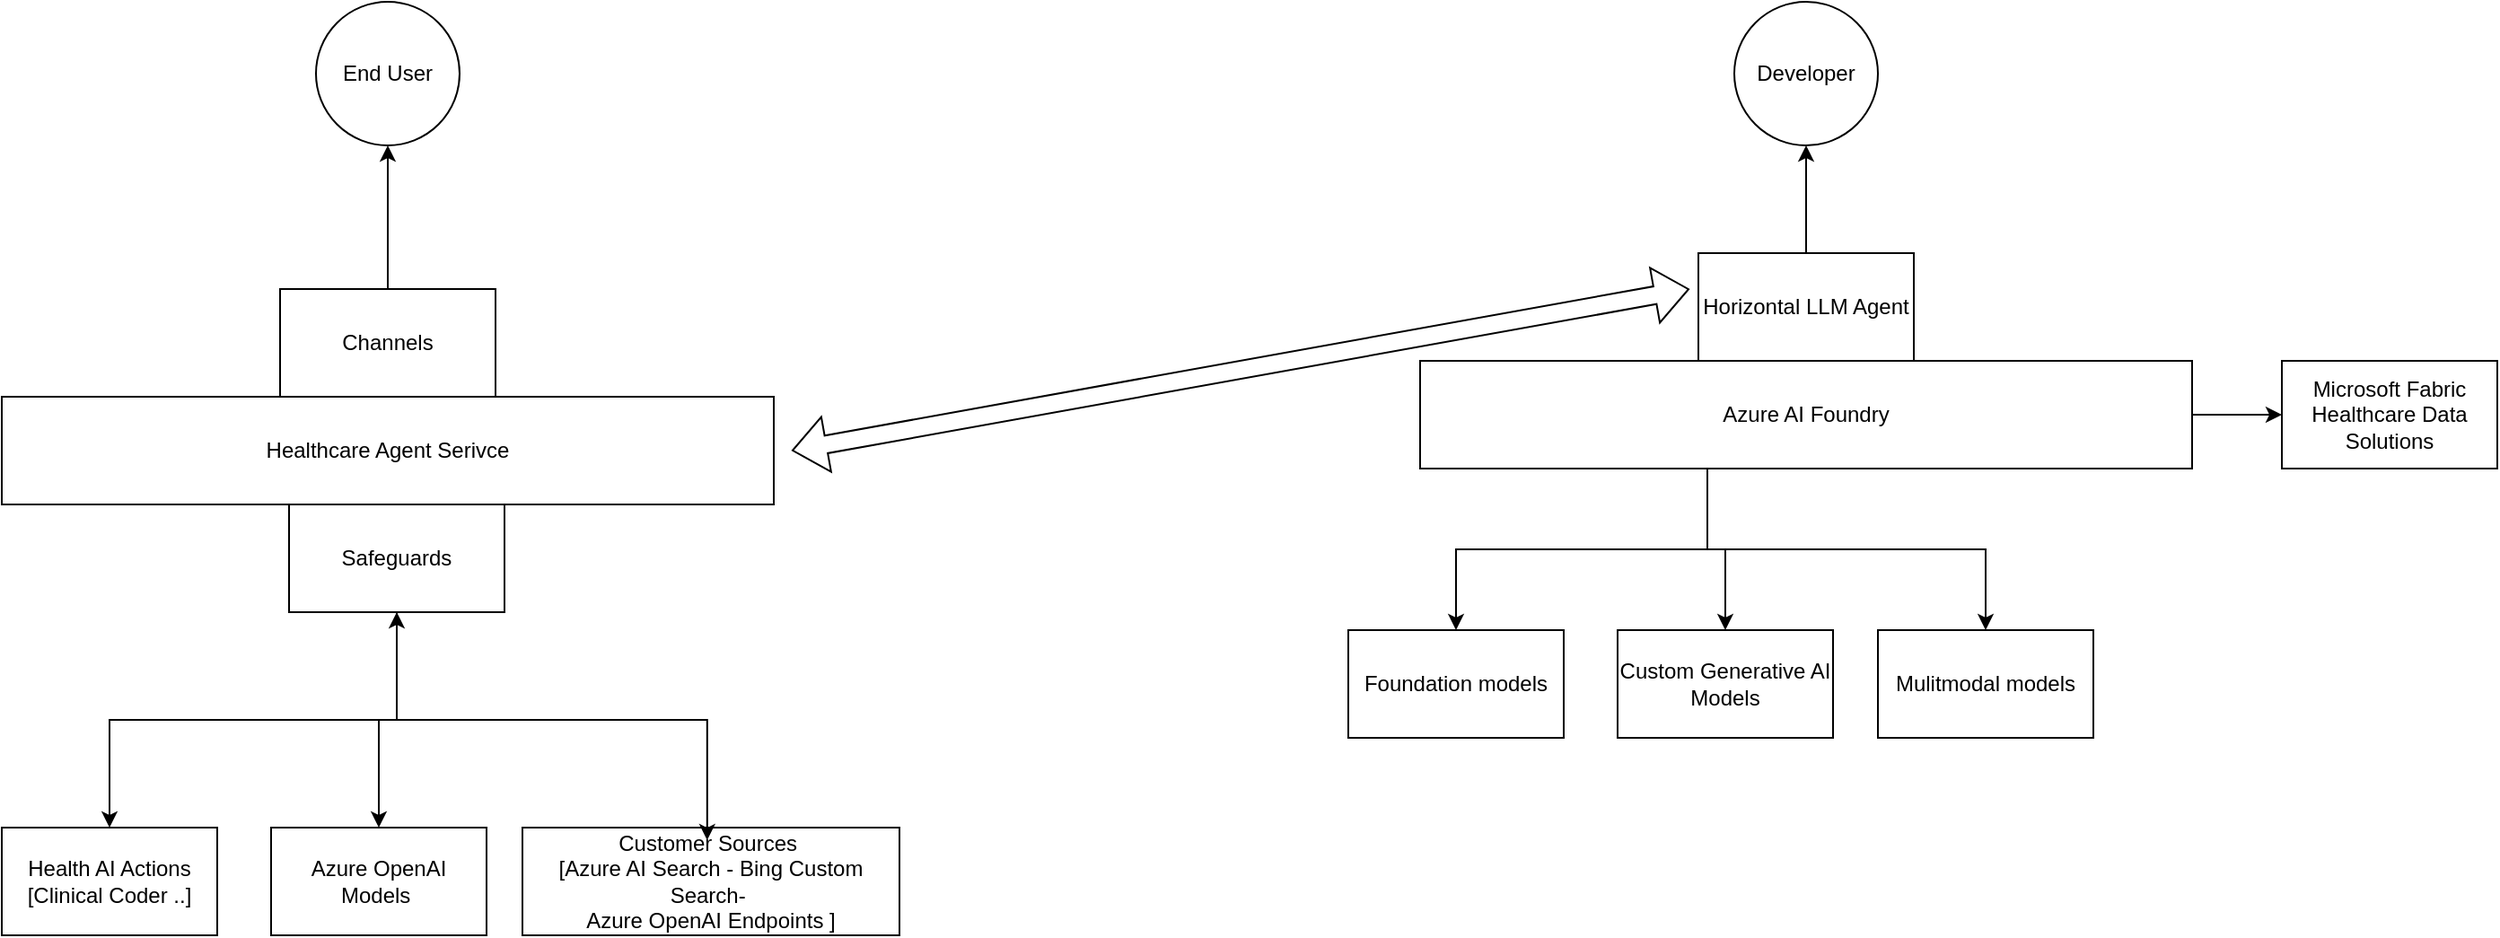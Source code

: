 <mxfile version="25.0.3">
  <diagram name="Page-1" id="oXzqOnqRrlNYsaZt06Ob">
    <mxGraphModel dx="2026" dy="1146" grid="1" gridSize="10" guides="1" tooltips="1" connect="1" arrows="1" fold="1" page="1" pageScale="1" pageWidth="850" pageHeight="1100" math="0" shadow="0">
      <root>
        <mxCell id="0" />
        <mxCell id="1" parent="0" />
        <mxCell id="4kDKlUOtYcbysC6qOFbE-1" value="" style="edgeStyle=orthogonalEdgeStyle;rounded=0;orthogonalLoop=1;jettySize=auto;html=1;" edge="1" parent="1" source="4kDKlUOtYcbysC6qOFbE-6" target="4kDKlUOtYcbysC6qOFbE-8">
          <mxGeometry relative="1" as="geometry" />
        </mxCell>
        <mxCell id="4kDKlUOtYcbysC6qOFbE-2" value="Azure OpenAI Models&amp;nbsp;" style="rounded=0;whiteSpace=wrap;html=1;" vertex="1" parent="1">
          <mxGeometry x="380" y="630" width="120" height="60" as="geometry" />
        </mxCell>
        <mxCell id="4kDKlUOtYcbysC6qOFbE-3" style="edgeStyle=orthogonalEdgeStyle;rounded=0;orthogonalLoop=1;jettySize=auto;html=1;exitX=0.5;exitY=1;exitDx=0;exitDy=0;entryX=0.5;entryY=0;entryDx=0;entryDy=0;" edge="1" parent="1" source="4kDKlUOtYcbysC6qOFbE-6" target="4kDKlUOtYcbysC6qOFbE-2">
          <mxGeometry relative="1" as="geometry" />
        </mxCell>
        <mxCell id="4kDKlUOtYcbysC6qOFbE-4" style="edgeStyle=orthogonalEdgeStyle;rounded=0;orthogonalLoop=1;jettySize=auto;html=1;exitX=0.5;exitY=1;exitDx=0;exitDy=0;entryX=0.5;entryY=0;entryDx=0;entryDy=0;" edge="1" parent="1" source="4kDKlUOtYcbysC6qOFbE-6" target="4kDKlUOtYcbysC6qOFbE-9">
          <mxGeometry relative="1" as="geometry" />
        </mxCell>
        <mxCell id="4kDKlUOtYcbysC6qOFbE-5" value="" style="edgeStyle=orthogonalEdgeStyle;rounded=0;orthogonalLoop=1;jettySize=auto;html=1;" edge="1" parent="1" source="4kDKlUOtYcbysC6qOFbE-6" target="4kDKlUOtYcbysC6qOFbE-20">
          <mxGeometry relative="1" as="geometry" />
        </mxCell>
        <mxCell id="4kDKlUOtYcbysC6qOFbE-6" value="Safeguards" style="rounded=0;whiteSpace=wrap;html=1;" vertex="1" parent="1">
          <mxGeometry x="390" y="450" width="120" height="60" as="geometry" />
        </mxCell>
        <mxCell id="4kDKlUOtYcbysC6qOFbE-7" value="Customer Sources&amp;nbsp;&lt;div&gt;[Azure AI Search - Bing Custom Search-&amp;nbsp;&lt;br&gt;Azure OpenAI Endpoints ]&lt;/div&gt;" style="whiteSpace=wrap;html=1;rounded=0;" vertex="1" parent="1">
          <mxGeometry x="520" y="630" width="210" height="60" as="geometry" />
        </mxCell>
        <mxCell id="4kDKlUOtYcbysC6qOFbE-8" value="Healthcare Agent Serivce" style="whiteSpace=wrap;html=1;rounded=0;" vertex="1" parent="1">
          <mxGeometry x="230" y="390" width="430" height="60" as="geometry" />
        </mxCell>
        <mxCell id="4kDKlUOtYcbysC6qOFbE-9" value="Health AI Actions&lt;div&gt;[Clinical Coder ..]&lt;/div&gt;" style="rounded=0;whiteSpace=wrap;html=1;" vertex="1" parent="1">
          <mxGeometry x="230" y="630" width="120" height="60" as="geometry" />
        </mxCell>
        <mxCell id="4kDKlUOtYcbysC6qOFbE-10" value="" style="edgeStyle=orthogonalEdgeStyle;rounded=0;orthogonalLoop=1;jettySize=auto;html=1;" edge="1" parent="1" source="4kDKlUOtYcbysC6qOFbE-15" target="4kDKlUOtYcbysC6qOFbE-16">
          <mxGeometry relative="1" as="geometry">
            <Array as="points">
              <mxPoint x="1180" y="475" />
              <mxPoint x="1040" y="475" />
            </Array>
          </mxGeometry>
        </mxCell>
        <mxCell id="4kDKlUOtYcbysC6qOFbE-11" value="" style="edgeStyle=orthogonalEdgeStyle;rounded=0;orthogonalLoop=1;jettySize=auto;html=1;" edge="1" parent="1" source="4kDKlUOtYcbysC6qOFbE-15" target="4kDKlUOtYcbysC6qOFbE-17">
          <mxGeometry relative="1" as="geometry">
            <Array as="points">
              <mxPoint x="1180" y="475" />
              <mxPoint x="1190" y="475" />
            </Array>
          </mxGeometry>
        </mxCell>
        <mxCell id="4kDKlUOtYcbysC6qOFbE-12" value="" style="edgeStyle=orthogonalEdgeStyle;rounded=0;orthogonalLoop=1;jettySize=auto;html=1;" edge="1" parent="1" source="4kDKlUOtYcbysC6qOFbE-15" target="4kDKlUOtYcbysC6qOFbE-18">
          <mxGeometry relative="1" as="geometry">
            <Array as="points">
              <mxPoint x="1180" y="475" />
              <mxPoint x="1335" y="475" />
            </Array>
          </mxGeometry>
        </mxCell>
        <mxCell id="4kDKlUOtYcbysC6qOFbE-13" value="" style="edgeStyle=orthogonalEdgeStyle;rounded=0;orthogonalLoop=1;jettySize=auto;html=1;" edge="1" parent="1" source="4kDKlUOtYcbysC6qOFbE-15" target="4kDKlUOtYcbysC6qOFbE-23">
          <mxGeometry relative="1" as="geometry" />
        </mxCell>
        <mxCell id="4kDKlUOtYcbysC6qOFbE-14" value="" style="edgeStyle=orthogonalEdgeStyle;rounded=0;orthogonalLoop=1;jettySize=auto;html=1;" edge="1" parent="1" source="4kDKlUOtYcbysC6qOFbE-15" target="4kDKlUOtYcbysC6qOFbE-25">
          <mxGeometry relative="1" as="geometry" />
        </mxCell>
        <mxCell id="4kDKlUOtYcbysC6qOFbE-15" value="Azure AI Foundry" style="whiteSpace=wrap;html=1;rounded=0;" vertex="1" parent="1">
          <mxGeometry x="1020" y="370" width="430" height="60" as="geometry" />
        </mxCell>
        <mxCell id="4kDKlUOtYcbysC6qOFbE-16" value="Foundation models" style="whiteSpace=wrap;html=1;rounded=0;" vertex="1" parent="1">
          <mxGeometry x="980" y="520" width="120" height="60" as="geometry" />
        </mxCell>
        <mxCell id="4kDKlUOtYcbysC6qOFbE-17" value="Custom Generative AI Models" style="whiteSpace=wrap;html=1;rounded=0;" vertex="1" parent="1">
          <mxGeometry x="1130" y="520" width="120" height="60" as="geometry" />
        </mxCell>
        <mxCell id="4kDKlUOtYcbysC6qOFbE-18" value="Mulitmodal models" style="whiteSpace=wrap;html=1;rounded=0;" vertex="1" parent="1">
          <mxGeometry x="1275" y="520" width="120" height="60" as="geometry" />
        </mxCell>
        <mxCell id="4kDKlUOtYcbysC6qOFbE-19" value="" style="edgeStyle=orthogonalEdgeStyle;rounded=0;orthogonalLoop=1;jettySize=auto;html=1;" edge="1" parent="1" source="4kDKlUOtYcbysC6qOFbE-20" target="4kDKlUOtYcbysC6qOFbE-21">
          <mxGeometry relative="1" as="geometry" />
        </mxCell>
        <mxCell id="4kDKlUOtYcbysC6qOFbE-20" value="Channels" style="whiteSpace=wrap;html=1;rounded=0;" vertex="1" parent="1">
          <mxGeometry x="385" y="330" width="120" height="60" as="geometry" />
        </mxCell>
        <mxCell id="4kDKlUOtYcbysC6qOFbE-21" value="End User" style="ellipse;whiteSpace=wrap;html=1;rounded=0;" vertex="1" parent="1">
          <mxGeometry x="405" y="170" width="80" height="80" as="geometry" />
        </mxCell>
        <mxCell id="4kDKlUOtYcbysC6qOFbE-22" value="" style="edgeStyle=orthogonalEdgeStyle;rounded=0;orthogonalLoop=1;jettySize=auto;html=1;" edge="1" parent="1" source="4kDKlUOtYcbysC6qOFbE-23" target="4kDKlUOtYcbysC6qOFbE-24">
          <mxGeometry relative="1" as="geometry" />
        </mxCell>
        <mxCell id="4kDKlUOtYcbysC6qOFbE-23" value="Horizontal LLM Agent" style="whiteSpace=wrap;html=1;rounded=0;" vertex="1" parent="1">
          <mxGeometry x="1175" y="310" width="120" height="60" as="geometry" />
        </mxCell>
        <mxCell id="4kDKlUOtYcbysC6qOFbE-24" value="Developer" style="ellipse;whiteSpace=wrap;html=1;rounded=0;" vertex="1" parent="1">
          <mxGeometry x="1195" y="170" width="80" height="80" as="geometry" />
        </mxCell>
        <mxCell id="4kDKlUOtYcbysC6qOFbE-25" value="Microsoft Fabric Healthcare Data Solutions" style="whiteSpace=wrap;html=1;rounded=0;" vertex="1" parent="1">
          <mxGeometry x="1500" y="370" width="120" height="60" as="geometry" />
        </mxCell>
        <mxCell id="4kDKlUOtYcbysC6qOFbE-26" style="edgeStyle=orthogonalEdgeStyle;rounded=0;orthogonalLoop=1;jettySize=auto;html=1;exitX=0.5;exitY=1;exitDx=0;exitDy=0;entryX=0.49;entryY=0.117;entryDx=0;entryDy=0;entryPerimeter=0;startArrow=classic;startFill=1;" edge="1" parent="1" source="4kDKlUOtYcbysC6qOFbE-6" target="4kDKlUOtYcbysC6qOFbE-7">
          <mxGeometry relative="1" as="geometry" />
        </mxCell>
        <mxCell id="4kDKlUOtYcbysC6qOFbE-27" value="" style="shape=flexArrow;endArrow=classic;startArrow=classic;html=1;rounded=0;" edge="1" parent="1">
          <mxGeometry width="100" height="100" relative="1" as="geometry">
            <mxPoint x="670" y="420" as="sourcePoint" />
            <mxPoint x="1170" y="330" as="targetPoint" />
          </mxGeometry>
        </mxCell>
      </root>
    </mxGraphModel>
  </diagram>
</mxfile>

